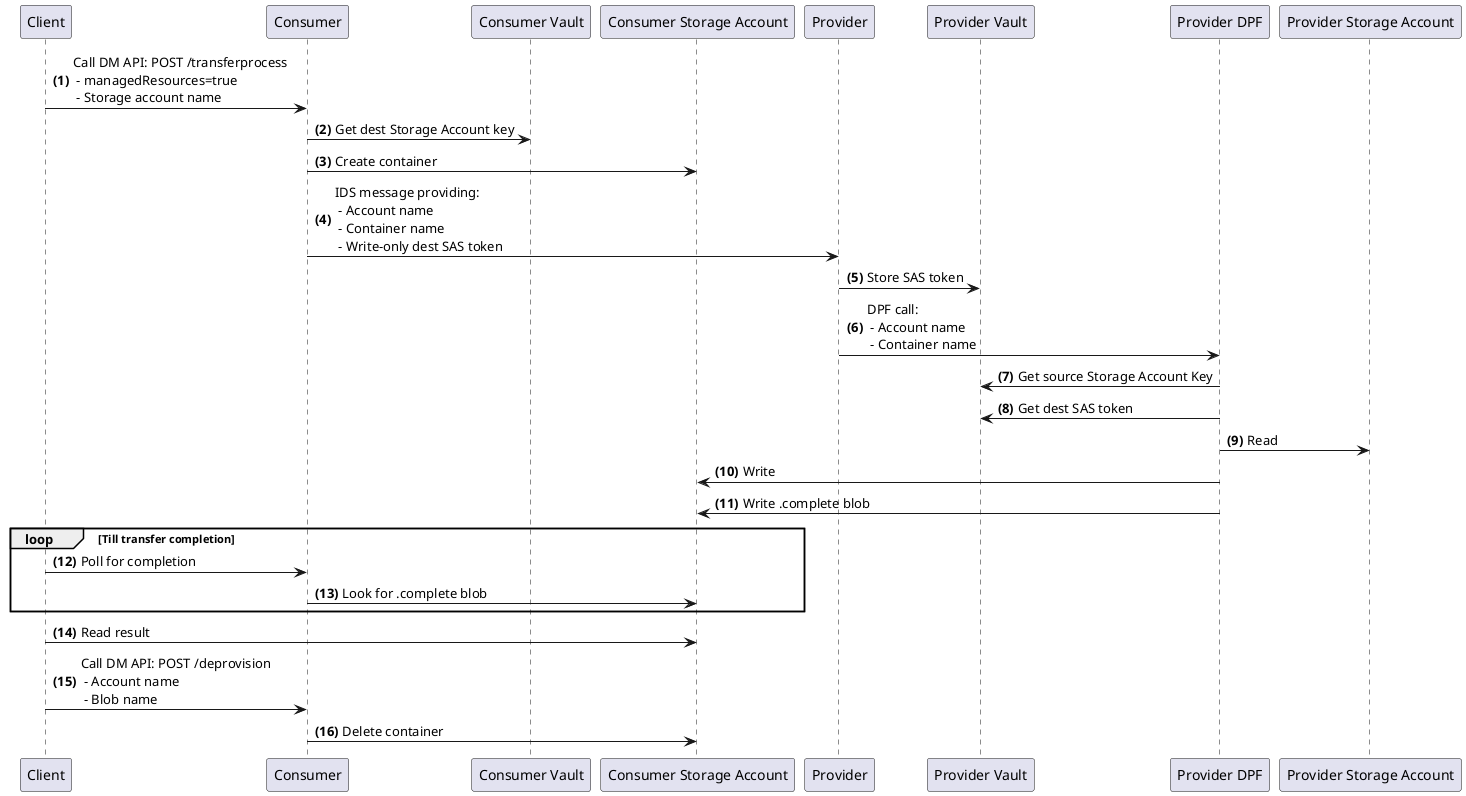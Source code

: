 '
'  Copyright (c) 2022 Microsoft Corporation
'
'  This program and the accompanying materials are made available under the
'  terms of the Apache License, Version 2.0 which is available at
'  https://www.apache.org/licenses/LICENSE-2.0
'
'  SPDX-License-Identifier: Apache-2.0
'
'  Contributors:
'       Microsoft Corporation - Initial document
'
'

@startuml
autonumber "<b>(0)"
Client -> Consumer: Call DM API: POST /transferprocess \n - managedResources=true\n - Storage account name
Consumer -> "Consumer Vault": Get dest Storage Account key
Consumer -> "Consumer Storage Account": Create container
Consumer -> Provider: IDS message providing: \n - Account name \n - Container name \n - Write-only dest SAS token
Provider -> "Provider Vault": Store SAS token
Provider -> "Provider DPF": DPF call: \n - Account name \n - Container name
"Provider DPF" -> "Provider Vault": Get source Storage Account Key
"Provider DPF" -> "Provider Vault": Get dest SAS token
"Provider DPF" -> "Provider Storage Account": Read
"Provider DPF" -> "Consumer Storage Account": Write
"Provider DPF" -> "Consumer Storage Account": Write .complete blob
loop  Till transfer completion
    Client -> Consumer: Poll for completion
    Consumer -> "Consumer Storage Account": Look for .complete blob
end
Client -> "Consumer Storage Account": Read result
Client -> "Consumer": Call DM API: POST /deprovision \n - Account name \n - Blob name
Consumer -> "Consumer Storage Account": Delete container
@enduml